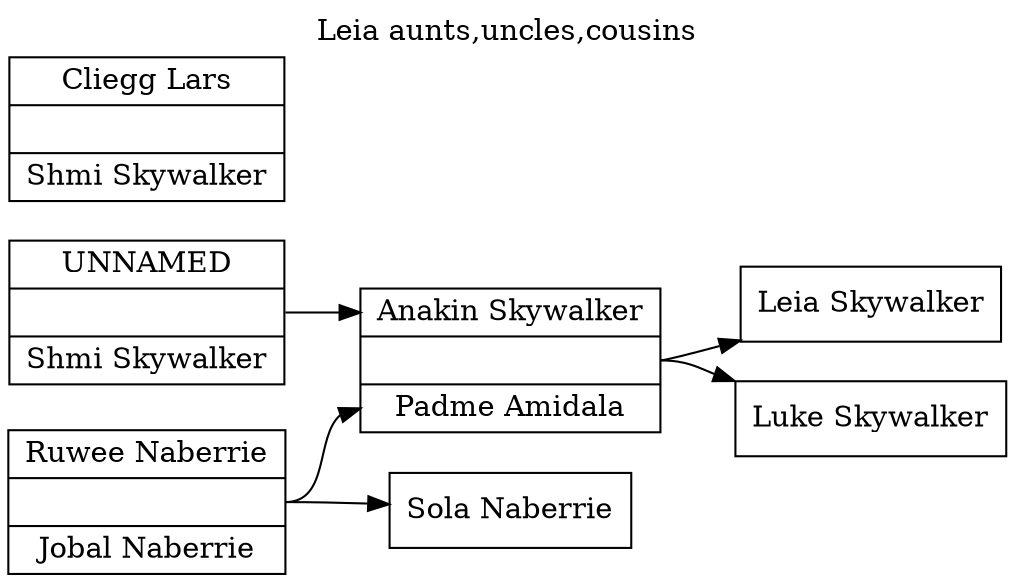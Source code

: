 digraph family {
node [shape=record];
rankdir=LR;
labelloc="t";
label="Leia aunts,uncles,cousins";
f1 [label="<h>Anakin Skywalker|<u>|<w>Padme Amidala"];
f2 [label="<h>Ruwee Naberrie|<u>|<w>Jobal Naberrie"];
f3 [label="<h>UNNAMED|<u>|<w>Shmi Skywalker"];
f4 [label="<h>Cliegg Lars|<u>|<w>Shmi Skywalker"];
i5 [label="<i>Leia Skywalker"];
i6 [label="<i>Luke Skywalker"];
i7 [label="<i>Sola Naberrie"];
f1:u -> i5:i;
f2:u -> f1:w;
f3:u -> f1:h;
f1:u -> i6:i;
f2:u -> i7:i;
}
